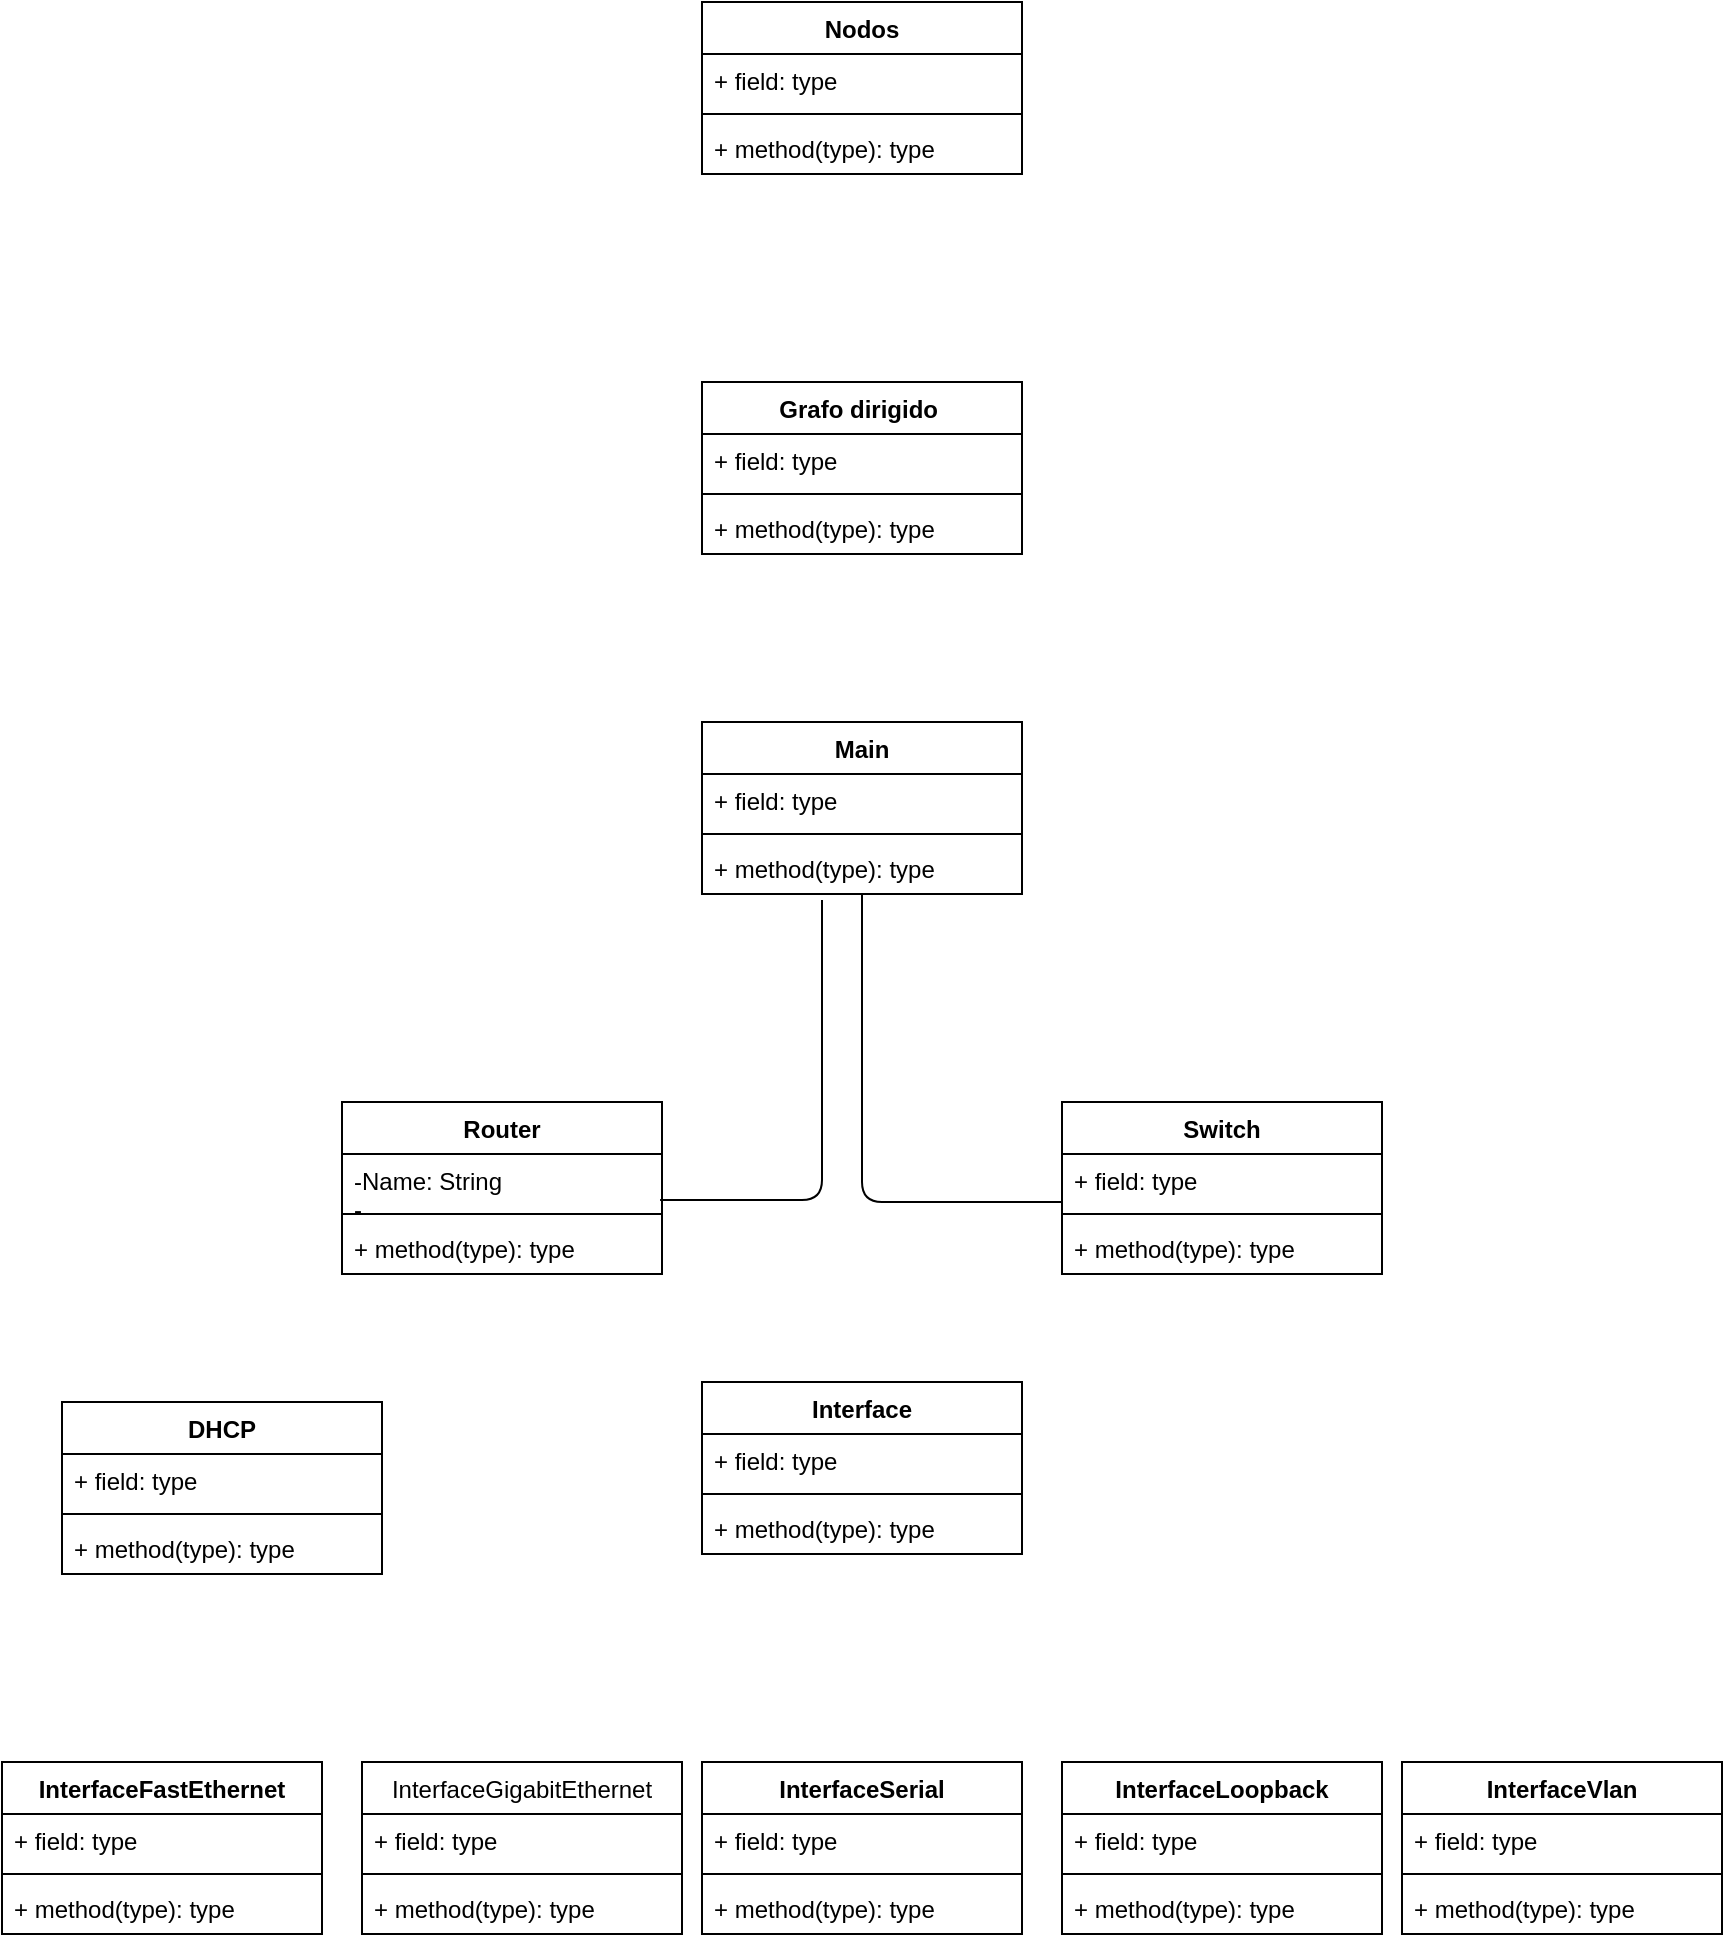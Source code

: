 <mxfile version="14.1.7" type="github">
  <diagram id="GsGyPR6zSnA-RCP7gIzI" name="Page-1">
    <mxGraphModel dx="1108" dy="1689" grid="1" gridSize="10" guides="1" tooltips="1" connect="1" arrows="1" fold="1" page="1" pageScale="1" pageWidth="827" pageHeight="1169" math="0" shadow="0">
      <root>
        <mxCell id="0" />
        <mxCell id="1" parent="0" />
        <mxCell id="OgLDL-HFQYXXJZv9D3f9-15" value="Router" style="swimlane;fontStyle=1;align=center;verticalAlign=top;childLayout=stackLayout;horizontal=1;startSize=26;horizontalStack=0;resizeParent=1;resizeParentMax=0;resizeLast=0;collapsible=1;marginBottom=0;" parent="1" vertex="1">
          <mxGeometry x="190" y="240" width="160" height="86" as="geometry" />
        </mxCell>
        <mxCell id="OgLDL-HFQYXXJZv9D3f9-16" value="-Name: String&#xa;-" style="text;strokeColor=none;fillColor=none;align=left;verticalAlign=top;spacingLeft=4;spacingRight=4;overflow=hidden;rotatable=0;points=[[0,0.5],[1,0.5]];portConstraint=eastwest;" parent="OgLDL-HFQYXXJZv9D3f9-15" vertex="1">
          <mxGeometry y="26" width="160" height="26" as="geometry" />
        </mxCell>
        <mxCell id="OgLDL-HFQYXXJZv9D3f9-17" value="" style="line;strokeWidth=1;fillColor=none;align=left;verticalAlign=middle;spacingTop=-1;spacingLeft=3;spacingRight=3;rotatable=0;labelPosition=right;points=[];portConstraint=eastwest;" parent="OgLDL-HFQYXXJZv9D3f9-15" vertex="1">
          <mxGeometry y="52" width="160" height="8" as="geometry" />
        </mxCell>
        <mxCell id="OgLDL-HFQYXXJZv9D3f9-18" value="+ method(type): type" style="text;strokeColor=none;fillColor=none;align=left;verticalAlign=top;spacingLeft=4;spacingRight=4;overflow=hidden;rotatable=0;points=[[0,0.5],[1,0.5]];portConstraint=eastwest;" parent="OgLDL-HFQYXXJZv9D3f9-15" vertex="1">
          <mxGeometry y="60" width="160" height="26" as="geometry" />
        </mxCell>
        <mxCell id="OgLDL-HFQYXXJZv9D3f9-19" value="Switch" style="swimlane;fontStyle=1;align=center;verticalAlign=top;childLayout=stackLayout;horizontal=1;startSize=26;horizontalStack=0;resizeParent=1;resizeParentMax=0;resizeLast=0;collapsible=1;marginBottom=0;" parent="1" vertex="1">
          <mxGeometry x="550" y="240" width="160" height="86" as="geometry" />
        </mxCell>
        <mxCell id="OgLDL-HFQYXXJZv9D3f9-20" value="+ field: type" style="text;strokeColor=none;fillColor=none;align=left;verticalAlign=top;spacingLeft=4;spacingRight=4;overflow=hidden;rotatable=0;points=[[0,0.5],[1,0.5]];portConstraint=eastwest;" parent="OgLDL-HFQYXXJZv9D3f9-19" vertex="1">
          <mxGeometry y="26" width="160" height="26" as="geometry" />
        </mxCell>
        <mxCell id="OgLDL-HFQYXXJZv9D3f9-21" value="" style="line;strokeWidth=1;fillColor=none;align=left;verticalAlign=middle;spacingTop=-1;spacingLeft=3;spacingRight=3;rotatable=0;labelPosition=right;points=[];portConstraint=eastwest;" parent="OgLDL-HFQYXXJZv9D3f9-19" vertex="1">
          <mxGeometry y="52" width="160" height="8" as="geometry" />
        </mxCell>
        <mxCell id="OgLDL-HFQYXXJZv9D3f9-22" value="+ method(type): type" style="text;strokeColor=none;fillColor=none;align=left;verticalAlign=top;spacingLeft=4;spacingRight=4;overflow=hidden;rotatable=0;points=[[0,0.5],[1,0.5]];portConstraint=eastwest;" parent="OgLDL-HFQYXXJZv9D3f9-19" vertex="1">
          <mxGeometry y="60" width="160" height="26" as="geometry" />
        </mxCell>
        <mxCell id="OgLDL-HFQYXXJZv9D3f9-24" value="Interface" style="swimlane;fontStyle=1;align=center;verticalAlign=top;childLayout=stackLayout;horizontal=1;startSize=26;horizontalStack=0;resizeParent=1;resizeParentMax=0;resizeLast=0;collapsible=1;marginBottom=0;" parent="1" vertex="1">
          <mxGeometry x="370" y="380" width="160" height="86" as="geometry" />
        </mxCell>
        <mxCell id="OgLDL-HFQYXXJZv9D3f9-25" value="+ field: type" style="text;strokeColor=none;fillColor=none;align=left;verticalAlign=top;spacingLeft=4;spacingRight=4;overflow=hidden;rotatable=0;points=[[0,0.5],[1,0.5]];portConstraint=eastwest;" parent="OgLDL-HFQYXXJZv9D3f9-24" vertex="1">
          <mxGeometry y="26" width="160" height="26" as="geometry" />
        </mxCell>
        <mxCell id="OgLDL-HFQYXXJZv9D3f9-26" value="" style="line;strokeWidth=1;fillColor=none;align=left;verticalAlign=middle;spacingTop=-1;spacingLeft=3;spacingRight=3;rotatable=0;labelPosition=right;points=[];portConstraint=eastwest;" parent="OgLDL-HFQYXXJZv9D3f9-24" vertex="1">
          <mxGeometry y="52" width="160" height="8" as="geometry" />
        </mxCell>
        <mxCell id="OgLDL-HFQYXXJZv9D3f9-27" value="+ method(type): type" style="text;strokeColor=none;fillColor=none;align=left;verticalAlign=top;spacingLeft=4;spacingRight=4;overflow=hidden;rotatable=0;points=[[0,0.5],[1,0.5]];portConstraint=eastwest;" parent="OgLDL-HFQYXXJZv9D3f9-24" vertex="1">
          <mxGeometry y="60" width="160" height="26" as="geometry" />
        </mxCell>
        <mxCell id="OgLDL-HFQYXXJZv9D3f9-28" value="InterfaceFastEthernet" style="swimlane;fontStyle=1;align=center;verticalAlign=top;childLayout=stackLayout;horizontal=1;startSize=26;horizontalStack=0;resizeParent=1;resizeParentMax=0;resizeLast=0;collapsible=1;marginBottom=0;" parent="1" vertex="1">
          <mxGeometry x="20" y="570" width="160" height="86" as="geometry" />
        </mxCell>
        <mxCell id="OgLDL-HFQYXXJZv9D3f9-29" value="+ field: type" style="text;strokeColor=none;fillColor=none;align=left;verticalAlign=top;spacingLeft=4;spacingRight=4;overflow=hidden;rotatable=0;points=[[0,0.5],[1,0.5]];portConstraint=eastwest;" parent="OgLDL-HFQYXXJZv9D3f9-28" vertex="1">
          <mxGeometry y="26" width="160" height="26" as="geometry" />
        </mxCell>
        <mxCell id="OgLDL-HFQYXXJZv9D3f9-30" value="" style="line;strokeWidth=1;fillColor=none;align=left;verticalAlign=middle;spacingTop=-1;spacingLeft=3;spacingRight=3;rotatable=0;labelPosition=right;points=[];portConstraint=eastwest;" parent="OgLDL-HFQYXXJZv9D3f9-28" vertex="1">
          <mxGeometry y="52" width="160" height="8" as="geometry" />
        </mxCell>
        <mxCell id="OgLDL-HFQYXXJZv9D3f9-31" value="+ method(type): type" style="text;strokeColor=none;fillColor=none;align=left;verticalAlign=top;spacingLeft=4;spacingRight=4;overflow=hidden;rotatable=0;points=[[0,0.5],[1,0.5]];portConstraint=eastwest;" parent="OgLDL-HFQYXXJZv9D3f9-28" vertex="1">
          <mxGeometry y="60" width="160" height="26" as="geometry" />
        </mxCell>
        <mxCell id="OgLDL-HFQYXXJZv9D3f9-32" value="InterfaceGigabitEthernet" style="swimlane;fontStyle=0;align=center;verticalAlign=top;childLayout=stackLayout;horizontal=1;startSize=26;horizontalStack=0;resizeParent=1;resizeParentMax=0;resizeLast=0;collapsible=1;marginBottom=0;" parent="1" vertex="1">
          <mxGeometry x="200" y="570" width="160" height="86" as="geometry" />
        </mxCell>
        <mxCell id="OgLDL-HFQYXXJZv9D3f9-33" value="+ field: type" style="text;strokeColor=none;fillColor=none;align=left;verticalAlign=top;spacingLeft=4;spacingRight=4;overflow=hidden;rotatable=0;points=[[0,0.5],[1,0.5]];portConstraint=eastwest;" parent="OgLDL-HFQYXXJZv9D3f9-32" vertex="1">
          <mxGeometry y="26" width="160" height="26" as="geometry" />
        </mxCell>
        <mxCell id="OgLDL-HFQYXXJZv9D3f9-34" value="" style="line;strokeWidth=1;fillColor=none;align=left;verticalAlign=middle;spacingTop=-1;spacingLeft=3;spacingRight=3;rotatable=0;labelPosition=right;points=[];portConstraint=eastwest;" parent="OgLDL-HFQYXXJZv9D3f9-32" vertex="1">
          <mxGeometry y="52" width="160" height="8" as="geometry" />
        </mxCell>
        <mxCell id="OgLDL-HFQYXXJZv9D3f9-35" value="+ method(type): type" style="text;strokeColor=none;fillColor=none;align=left;verticalAlign=top;spacingLeft=4;spacingRight=4;overflow=hidden;rotatable=0;points=[[0,0.5],[1,0.5]];portConstraint=eastwest;" parent="OgLDL-HFQYXXJZv9D3f9-32" vertex="1">
          <mxGeometry y="60" width="160" height="26" as="geometry" />
        </mxCell>
        <mxCell id="OgLDL-HFQYXXJZv9D3f9-36" value="InterfaceSerial" style="swimlane;fontStyle=1;align=center;verticalAlign=top;childLayout=stackLayout;horizontal=1;startSize=26;horizontalStack=0;resizeParent=1;resizeParentMax=0;resizeLast=0;collapsible=1;marginBottom=0;" parent="1" vertex="1">
          <mxGeometry x="370" y="570" width="160" height="86" as="geometry" />
        </mxCell>
        <mxCell id="OgLDL-HFQYXXJZv9D3f9-37" value="+ field: type" style="text;strokeColor=none;fillColor=none;align=left;verticalAlign=top;spacingLeft=4;spacingRight=4;overflow=hidden;rotatable=0;points=[[0,0.5],[1,0.5]];portConstraint=eastwest;" parent="OgLDL-HFQYXXJZv9D3f9-36" vertex="1">
          <mxGeometry y="26" width="160" height="26" as="geometry" />
        </mxCell>
        <mxCell id="OgLDL-HFQYXXJZv9D3f9-38" value="" style="line;strokeWidth=1;fillColor=none;align=left;verticalAlign=middle;spacingTop=-1;spacingLeft=3;spacingRight=3;rotatable=0;labelPosition=right;points=[];portConstraint=eastwest;" parent="OgLDL-HFQYXXJZv9D3f9-36" vertex="1">
          <mxGeometry y="52" width="160" height="8" as="geometry" />
        </mxCell>
        <mxCell id="OgLDL-HFQYXXJZv9D3f9-39" value="+ method(type): type" style="text;strokeColor=none;fillColor=none;align=left;verticalAlign=top;spacingLeft=4;spacingRight=4;overflow=hidden;rotatable=0;points=[[0,0.5],[1,0.5]];portConstraint=eastwest;" parent="OgLDL-HFQYXXJZv9D3f9-36" vertex="1">
          <mxGeometry y="60" width="160" height="26" as="geometry" />
        </mxCell>
        <mxCell id="OgLDL-HFQYXXJZv9D3f9-40" value="InterfaceLoopback" style="swimlane;fontStyle=1;align=center;verticalAlign=top;childLayout=stackLayout;horizontal=1;startSize=26;horizontalStack=0;resizeParent=1;resizeParentMax=0;resizeLast=0;collapsible=1;marginBottom=0;" parent="1" vertex="1">
          <mxGeometry x="550" y="570" width="160" height="86" as="geometry" />
        </mxCell>
        <mxCell id="OgLDL-HFQYXXJZv9D3f9-41" value="+ field: type" style="text;strokeColor=none;fillColor=none;align=left;verticalAlign=top;spacingLeft=4;spacingRight=4;overflow=hidden;rotatable=0;points=[[0,0.5],[1,0.5]];portConstraint=eastwest;" parent="OgLDL-HFQYXXJZv9D3f9-40" vertex="1">
          <mxGeometry y="26" width="160" height="26" as="geometry" />
        </mxCell>
        <mxCell id="OgLDL-HFQYXXJZv9D3f9-42" value="" style="line;strokeWidth=1;fillColor=none;align=left;verticalAlign=middle;spacingTop=-1;spacingLeft=3;spacingRight=3;rotatable=0;labelPosition=right;points=[];portConstraint=eastwest;" parent="OgLDL-HFQYXXJZv9D3f9-40" vertex="1">
          <mxGeometry y="52" width="160" height="8" as="geometry" />
        </mxCell>
        <mxCell id="OgLDL-HFQYXXJZv9D3f9-43" value="+ method(type): type" style="text;strokeColor=none;fillColor=none;align=left;verticalAlign=top;spacingLeft=4;spacingRight=4;overflow=hidden;rotatable=0;points=[[0,0.5],[1,0.5]];portConstraint=eastwest;" parent="OgLDL-HFQYXXJZv9D3f9-40" vertex="1">
          <mxGeometry y="60" width="160" height="26" as="geometry" />
        </mxCell>
        <mxCell id="OgLDL-HFQYXXJZv9D3f9-44" value="InterfaceVlan" style="swimlane;fontStyle=1;align=center;verticalAlign=top;childLayout=stackLayout;horizontal=1;startSize=26;horizontalStack=0;resizeParent=1;resizeParentMax=0;resizeLast=0;collapsible=1;marginBottom=0;" parent="1" vertex="1">
          <mxGeometry x="720" y="570" width="160" height="86" as="geometry" />
        </mxCell>
        <mxCell id="OgLDL-HFQYXXJZv9D3f9-45" value="+ field: type" style="text;strokeColor=none;fillColor=none;align=left;verticalAlign=top;spacingLeft=4;spacingRight=4;overflow=hidden;rotatable=0;points=[[0,0.5],[1,0.5]];portConstraint=eastwest;" parent="OgLDL-HFQYXXJZv9D3f9-44" vertex="1">
          <mxGeometry y="26" width="160" height="26" as="geometry" />
        </mxCell>
        <mxCell id="OgLDL-HFQYXXJZv9D3f9-46" value="" style="line;strokeWidth=1;fillColor=none;align=left;verticalAlign=middle;spacingTop=-1;spacingLeft=3;spacingRight=3;rotatable=0;labelPosition=right;points=[];portConstraint=eastwest;" parent="OgLDL-HFQYXXJZv9D3f9-44" vertex="1">
          <mxGeometry y="52" width="160" height="8" as="geometry" />
        </mxCell>
        <mxCell id="OgLDL-HFQYXXJZv9D3f9-47" value="+ method(type): type" style="text;strokeColor=none;fillColor=none;align=left;verticalAlign=top;spacingLeft=4;spacingRight=4;overflow=hidden;rotatable=0;points=[[0,0.5],[1,0.5]];portConstraint=eastwest;" parent="OgLDL-HFQYXXJZv9D3f9-44" vertex="1">
          <mxGeometry y="60" width="160" height="26" as="geometry" />
        </mxCell>
        <mxCell id="OgLDL-HFQYXXJZv9D3f9-48" value="Main" style="swimlane;fontStyle=1;align=center;verticalAlign=top;childLayout=stackLayout;horizontal=1;startSize=26;horizontalStack=0;resizeParent=1;resizeParentMax=0;resizeLast=0;collapsible=1;marginBottom=0;" parent="1" vertex="1">
          <mxGeometry x="370" y="50" width="160" height="86" as="geometry" />
        </mxCell>
        <mxCell id="OgLDL-HFQYXXJZv9D3f9-49" value="+ field: type" style="text;strokeColor=none;fillColor=none;align=left;verticalAlign=top;spacingLeft=4;spacingRight=4;overflow=hidden;rotatable=0;points=[[0,0.5],[1,0.5]];portConstraint=eastwest;" parent="OgLDL-HFQYXXJZv9D3f9-48" vertex="1">
          <mxGeometry y="26" width="160" height="26" as="geometry" />
        </mxCell>
        <mxCell id="OgLDL-HFQYXXJZv9D3f9-50" value="" style="line;strokeWidth=1;fillColor=none;align=left;verticalAlign=middle;spacingTop=-1;spacingLeft=3;spacingRight=3;rotatable=0;labelPosition=right;points=[];portConstraint=eastwest;" parent="OgLDL-HFQYXXJZv9D3f9-48" vertex="1">
          <mxGeometry y="52" width="160" height="8" as="geometry" />
        </mxCell>
        <mxCell id="OgLDL-HFQYXXJZv9D3f9-51" value="+ method(type): type" style="text;strokeColor=none;fillColor=none;align=left;verticalAlign=top;spacingLeft=4;spacingRight=4;overflow=hidden;rotatable=0;points=[[0,0.5],[1,0.5]];portConstraint=eastwest;" parent="OgLDL-HFQYXXJZv9D3f9-48" vertex="1">
          <mxGeometry y="60" width="160" height="26" as="geometry" />
        </mxCell>
        <mxCell id="iP9nvRhG7_uEeC68WqML-1" value="" style="endArrow=none;html=1;exitX=0.994;exitY=0.885;exitDx=0;exitDy=0;exitPerimeter=0;" parent="1" source="OgLDL-HFQYXXJZv9D3f9-16" edge="1">
          <mxGeometry width="50" height="50" relative="1" as="geometry">
            <mxPoint x="430" y="380" as="sourcePoint" />
            <mxPoint x="430" y="139" as="targetPoint" />
            <Array as="points">
              <mxPoint x="430" y="289" />
            </Array>
          </mxGeometry>
        </mxCell>
        <mxCell id="iP9nvRhG7_uEeC68WqML-3" value="" style="endArrow=none;html=1;" parent="1" target="OgLDL-HFQYXXJZv9D3f9-51" edge="1">
          <mxGeometry width="50" height="50" relative="1" as="geometry">
            <mxPoint x="550" y="290" as="sourcePoint" />
            <mxPoint x="480" y="330" as="targetPoint" />
            <Array as="points">
              <mxPoint x="450" y="290" />
            </Array>
          </mxGeometry>
        </mxCell>
        <mxCell id="FG1cb2C5kEXr5iG9QEOD-1" value="DHCP" style="swimlane;fontStyle=1;align=center;verticalAlign=top;childLayout=stackLayout;horizontal=1;startSize=26;horizontalStack=0;resizeParent=1;resizeParentMax=0;resizeLast=0;collapsible=1;marginBottom=0;" vertex="1" parent="1">
          <mxGeometry x="50" y="390" width="160" height="86" as="geometry" />
        </mxCell>
        <mxCell id="FG1cb2C5kEXr5iG9QEOD-2" value="+ field: type" style="text;strokeColor=none;fillColor=none;align=left;verticalAlign=top;spacingLeft=4;spacingRight=4;overflow=hidden;rotatable=0;points=[[0,0.5],[1,0.5]];portConstraint=eastwest;" vertex="1" parent="FG1cb2C5kEXr5iG9QEOD-1">
          <mxGeometry y="26" width="160" height="26" as="geometry" />
        </mxCell>
        <mxCell id="FG1cb2C5kEXr5iG9QEOD-3" value="" style="line;strokeWidth=1;fillColor=none;align=left;verticalAlign=middle;spacingTop=-1;spacingLeft=3;spacingRight=3;rotatable=0;labelPosition=right;points=[];portConstraint=eastwest;" vertex="1" parent="FG1cb2C5kEXr5iG9QEOD-1">
          <mxGeometry y="52" width="160" height="8" as="geometry" />
        </mxCell>
        <mxCell id="FG1cb2C5kEXr5iG9QEOD-4" value="+ method(type): type" style="text;strokeColor=none;fillColor=none;align=left;verticalAlign=top;spacingLeft=4;spacingRight=4;overflow=hidden;rotatable=0;points=[[0,0.5],[1,0.5]];portConstraint=eastwest;" vertex="1" parent="FG1cb2C5kEXr5iG9QEOD-1">
          <mxGeometry y="60" width="160" height="26" as="geometry" />
        </mxCell>
        <mxCell id="FG1cb2C5kEXr5iG9QEOD-5" value="Grafo dirigido " style="swimlane;fontStyle=1;align=center;verticalAlign=top;childLayout=stackLayout;horizontal=1;startSize=26;horizontalStack=0;resizeParent=1;resizeParentMax=0;resizeLast=0;collapsible=1;marginBottom=0;" vertex="1" parent="1">
          <mxGeometry x="370" y="-120" width="160" height="86" as="geometry" />
        </mxCell>
        <mxCell id="FG1cb2C5kEXr5iG9QEOD-6" value="+ field: type" style="text;strokeColor=none;fillColor=none;align=left;verticalAlign=top;spacingLeft=4;spacingRight=4;overflow=hidden;rotatable=0;points=[[0,0.5],[1,0.5]];portConstraint=eastwest;" vertex="1" parent="FG1cb2C5kEXr5iG9QEOD-5">
          <mxGeometry y="26" width="160" height="26" as="geometry" />
        </mxCell>
        <mxCell id="FG1cb2C5kEXr5iG9QEOD-7" value="" style="line;strokeWidth=1;fillColor=none;align=left;verticalAlign=middle;spacingTop=-1;spacingLeft=3;spacingRight=3;rotatable=0;labelPosition=right;points=[];portConstraint=eastwest;" vertex="1" parent="FG1cb2C5kEXr5iG9QEOD-5">
          <mxGeometry y="52" width="160" height="8" as="geometry" />
        </mxCell>
        <mxCell id="FG1cb2C5kEXr5iG9QEOD-8" value="+ method(type): type" style="text;strokeColor=none;fillColor=none;align=left;verticalAlign=top;spacingLeft=4;spacingRight=4;overflow=hidden;rotatable=0;points=[[0,0.5],[1,0.5]];portConstraint=eastwest;" vertex="1" parent="FG1cb2C5kEXr5iG9QEOD-5">
          <mxGeometry y="60" width="160" height="26" as="geometry" />
        </mxCell>
        <mxCell id="FG1cb2C5kEXr5iG9QEOD-9" value="Nodos" style="swimlane;fontStyle=1;align=center;verticalAlign=top;childLayout=stackLayout;horizontal=1;startSize=26;horizontalStack=0;resizeParent=1;resizeParentMax=0;resizeLast=0;collapsible=1;marginBottom=0;" vertex="1" parent="1">
          <mxGeometry x="370" y="-310" width="160" height="86" as="geometry" />
        </mxCell>
        <mxCell id="FG1cb2C5kEXr5iG9QEOD-10" value="+ field: type" style="text;strokeColor=none;fillColor=none;align=left;verticalAlign=top;spacingLeft=4;spacingRight=4;overflow=hidden;rotatable=0;points=[[0,0.5],[1,0.5]];portConstraint=eastwest;" vertex="1" parent="FG1cb2C5kEXr5iG9QEOD-9">
          <mxGeometry y="26" width="160" height="26" as="geometry" />
        </mxCell>
        <mxCell id="FG1cb2C5kEXr5iG9QEOD-11" value="" style="line;strokeWidth=1;fillColor=none;align=left;verticalAlign=middle;spacingTop=-1;spacingLeft=3;spacingRight=3;rotatable=0;labelPosition=right;points=[];portConstraint=eastwest;" vertex="1" parent="FG1cb2C5kEXr5iG9QEOD-9">
          <mxGeometry y="52" width="160" height="8" as="geometry" />
        </mxCell>
        <mxCell id="FG1cb2C5kEXr5iG9QEOD-12" value="+ method(type): type" style="text;strokeColor=none;fillColor=none;align=left;verticalAlign=top;spacingLeft=4;spacingRight=4;overflow=hidden;rotatable=0;points=[[0,0.5],[1,0.5]];portConstraint=eastwest;" vertex="1" parent="FG1cb2C5kEXr5iG9QEOD-9">
          <mxGeometry y="60" width="160" height="26" as="geometry" />
        </mxCell>
      </root>
    </mxGraphModel>
  </diagram>
</mxfile>
